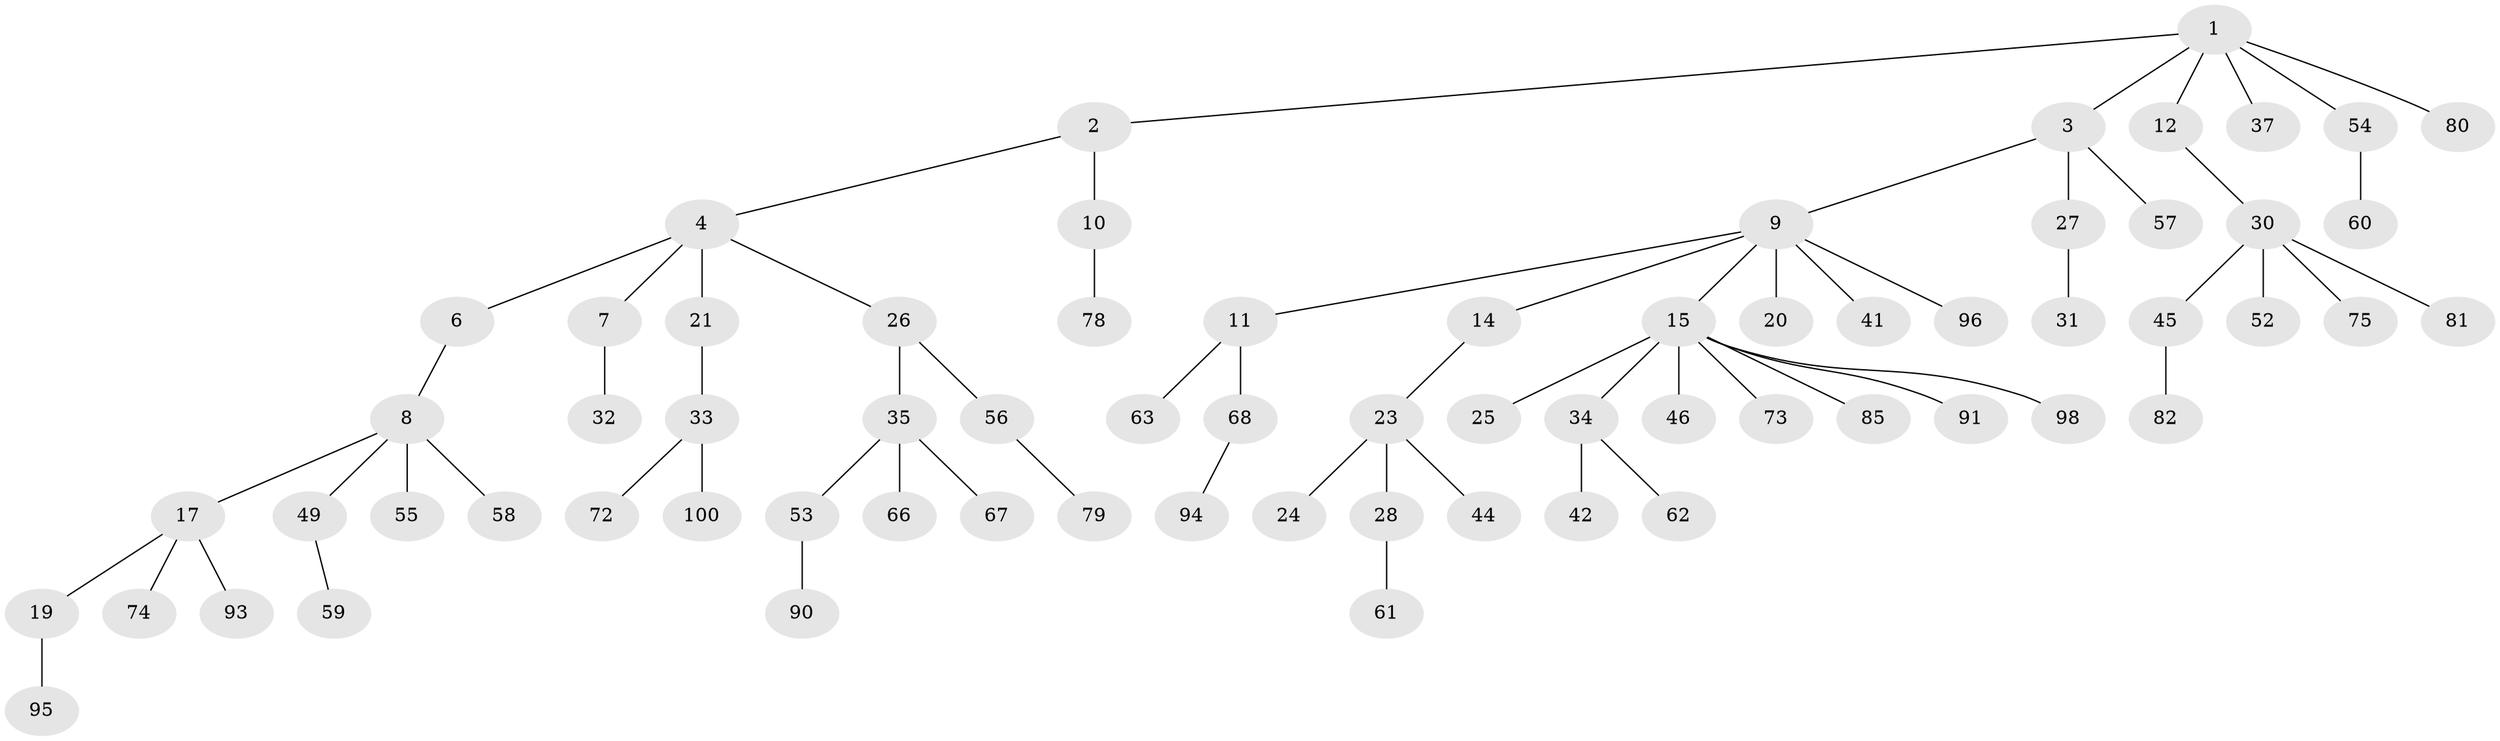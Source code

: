 // original degree distribution, {7: 0.01, 4: 0.06, 5: 0.04, 2: 0.23, 6: 0.03, 3: 0.1, 1: 0.53}
// Generated by graph-tools (version 1.1) at 2025/38/02/21/25 10:38:55]
// undirected, 69 vertices, 68 edges
graph export_dot {
graph [start="1"]
  node [color=gray90,style=filled];
  1 [super="+48"];
  2 [super="+36"];
  3 [super="+18"];
  4 [super="+5"];
  6;
  7;
  8 [super="+38"];
  9 [super="+13"];
  10 [super="+71"];
  11 [super="+47"];
  12 [super="+84"];
  14 [super="+69"];
  15 [super="+16"];
  17 [super="+22"];
  19 [super="+77"];
  20;
  21;
  23 [super="+39"];
  24;
  25;
  26;
  27 [super="+51"];
  28 [super="+29"];
  30 [super="+92"];
  31;
  32 [super="+89"];
  33 [super="+76"];
  34 [super="+50"];
  35 [super="+40"];
  37;
  41;
  42 [super="+43"];
  44;
  45;
  46;
  49 [super="+65"];
  52;
  53 [super="+70"];
  54;
  55;
  56 [super="+64"];
  57;
  58;
  59;
  60 [super="+99"];
  61;
  62;
  63;
  66;
  67;
  68 [super="+88"];
  72 [super="+83"];
  73 [super="+97"];
  74;
  75;
  78 [super="+86"];
  79;
  80;
  81 [super="+87"];
  82;
  85;
  90;
  91;
  93;
  94;
  95;
  96;
  98;
  100;
  1 -- 2;
  1 -- 3;
  1 -- 12;
  1 -- 37;
  1 -- 54;
  1 -- 80;
  2 -- 4;
  2 -- 10;
  3 -- 9;
  3 -- 27;
  3 -- 57;
  4 -- 6;
  4 -- 21;
  4 -- 26;
  4 -- 7;
  6 -- 8;
  7 -- 32;
  8 -- 17;
  8 -- 55;
  8 -- 58;
  8 -- 49;
  9 -- 11;
  9 -- 14;
  9 -- 20;
  9 -- 96;
  9 -- 15;
  9 -- 41;
  10 -- 78;
  11 -- 63;
  11 -- 68;
  12 -- 30;
  14 -- 23;
  15 -- 25;
  15 -- 34;
  15 -- 85;
  15 -- 91;
  15 -- 73;
  15 -- 98;
  15 -- 46;
  17 -- 19;
  17 -- 74;
  17 -- 93;
  19 -- 95;
  21 -- 33;
  23 -- 24;
  23 -- 28;
  23 -- 44;
  26 -- 35;
  26 -- 56;
  27 -- 31;
  28 -- 61;
  30 -- 45;
  30 -- 52;
  30 -- 75;
  30 -- 81;
  33 -- 72;
  33 -- 100;
  34 -- 42;
  34 -- 62;
  35 -- 66;
  35 -- 67;
  35 -- 53;
  45 -- 82;
  49 -- 59;
  53 -- 90;
  54 -- 60;
  56 -- 79;
  68 -- 94;
}
